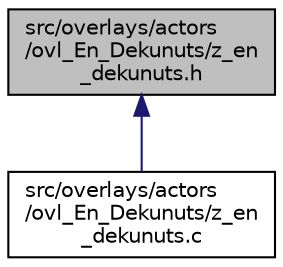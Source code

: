 digraph "src/overlays/actors/ovl_En_Dekunuts/z_en_dekunuts.h"
{
 // LATEX_PDF_SIZE
  edge [fontname="Helvetica",fontsize="10",labelfontname="Helvetica",labelfontsize="10"];
  node [fontname="Helvetica",fontsize="10",shape=record];
  Node1 [label="src/overlays/actors\l/ovl_En_Dekunuts/z_en\l_dekunuts.h",height=0.2,width=0.4,color="black", fillcolor="grey75", style="filled", fontcolor="black",tooltip=" "];
  Node1 -> Node2 [dir="back",color="midnightblue",fontsize="10",style="solid",fontname="Helvetica"];
  Node2 [label="src/overlays/actors\l/ovl_En_Dekunuts/z_en\l_dekunuts.c",height=0.2,width=0.4,color="black", fillcolor="white", style="filled",URL="$df/d07/z__en__dekunuts_8c.html",tooltip=" "];
}

